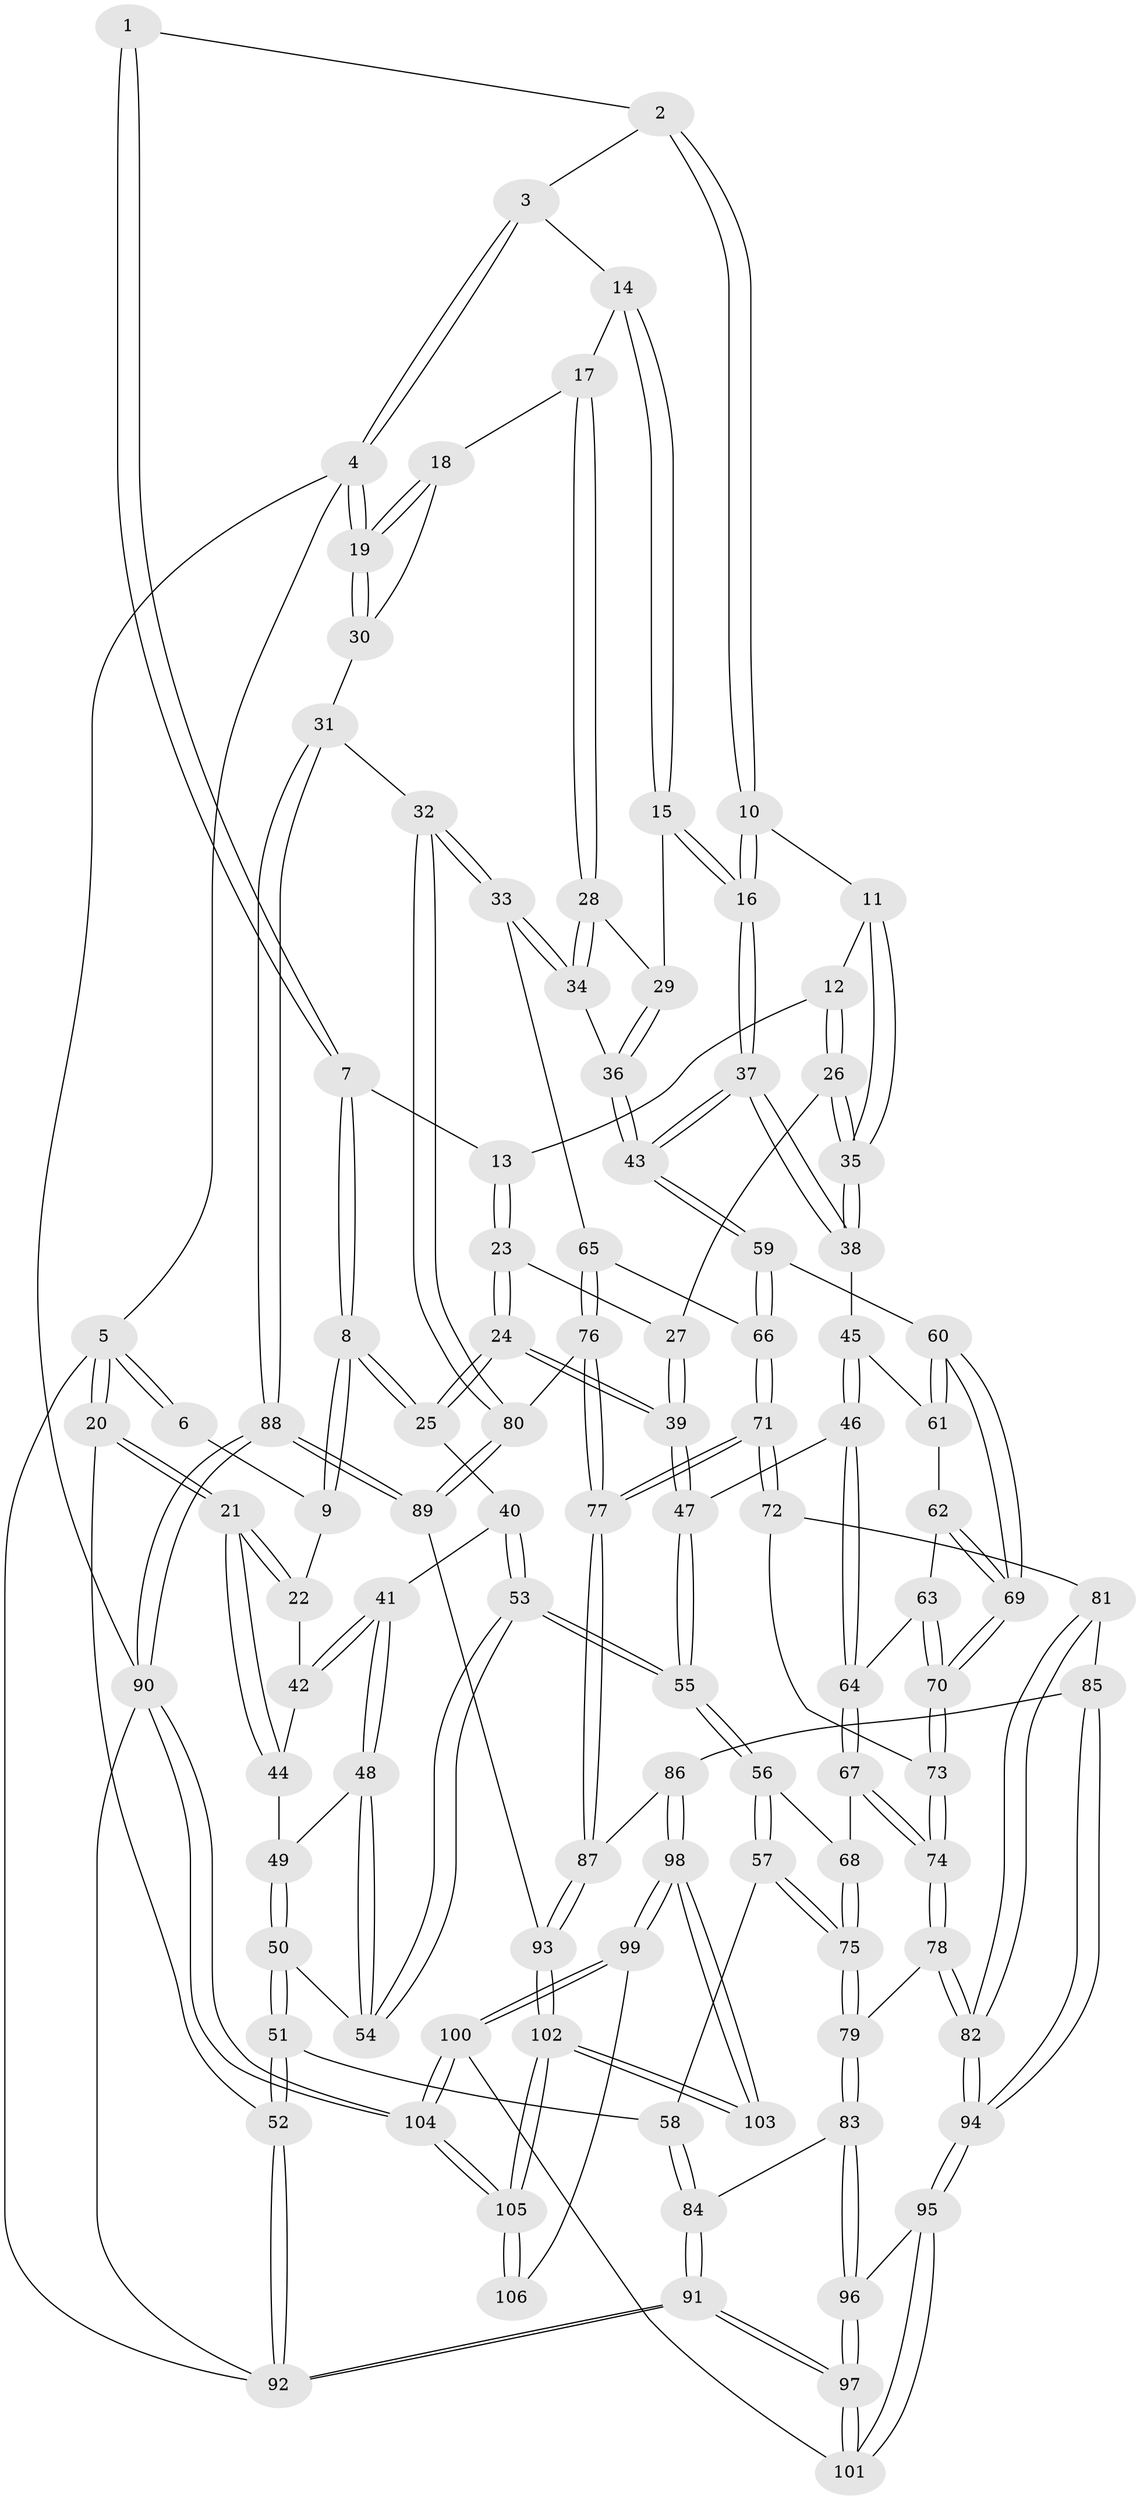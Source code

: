// Generated by graph-tools (version 1.1) at 2025/38/03/09/25 02:38:54]
// undirected, 106 vertices, 262 edges
graph export_dot {
graph [start="1"]
  node [color=gray90,style=filled];
  1 [pos="+0.37601691482954425+0"];
  2 [pos="+0.5386431292427344+0"];
  3 [pos="+0.6259766696650519+0"];
  4 [pos="+1+0"];
  5 [pos="+0+0"];
  6 [pos="+0.2841634545715861+0"];
  7 [pos="+0.3556907492224222+0.08060310307328122"];
  8 [pos="+0.18632919212932508+0.2793001754011263"];
  9 [pos="+0.13321316454947862+0.10814190815458588"];
  10 [pos="+0.535802842514699+0.2129133237868192"];
  11 [pos="+0.4632132539043152+0.2485875279853547"];
  12 [pos="+0.3975150526614086+0.1892962326538692"];
  13 [pos="+0.3564050009058434+0.12110700126282312"];
  14 [pos="+0.7008032138849438+0.010902181347336972"];
  15 [pos="+0.6352896829913235+0.27164238273567765"];
  16 [pos="+0.592847064257309+0.341241889351269"];
  17 [pos="+0.7843719328197801+0.1298922490876105"];
  18 [pos="+0.8464063060144432+0.15709182361184515"];
  19 [pos="+1+0"];
  20 [pos="+0+0.21771808539579593"];
  21 [pos="+0+0.2131651950780288"];
  22 [pos="+0+0.18702518346615235"];
  23 [pos="+0.3371340585598776+0.2040553437230957"];
  24 [pos="+0.24218537820592517+0.3086245919486655"];
  25 [pos="+0.18662806274824265+0.28250801330721736"];
  26 [pos="+0.4248020053225214+0.29164353268814536"];
  27 [pos="+0.3700079247266004+0.28070105896452663"];
  28 [pos="+0.7684474707747267+0.18436988460582832"];
  29 [pos="+0.7435602239136424+0.21123692289178356"];
  30 [pos="+1+0.36830809397258063"];
  31 [pos="+1+0.4548280831037396"];
  32 [pos="+1+0.4551968275793542"];
  33 [pos="+0.974299373559823+0.4550608179841509"];
  34 [pos="+0.7843642886841035+0.3756834088102159"];
  35 [pos="+0.4300630908353686+0.29479001521147596"];
  36 [pos="+0.6478228139036716+0.3823010608658696"];
  37 [pos="+0.5960624247880247+0.37783382206362165"];
  38 [pos="+0.4527441137180568+0.34996520169137957"];
  39 [pos="+0.2923829614021729+0.3758227298428649"];
  40 [pos="+0.1820947007538016+0.28522776553030155"];
  41 [pos="+0.14468159768146588+0.29854295684945875"];
  42 [pos="+0.10546768908229483+0.28637463500543653"];
  43 [pos="+0.6058471364300063+0.3917158546586539"];
  44 [pos="+0.03687744279309536+0.32283706410010454"];
  45 [pos="+0.36561714713694204+0.4080163840571353"];
  46 [pos="+0.3237429283732182+0.4205923943474382"];
  47 [pos="+0.3034508196512125+0.40948784989090703"];
  48 [pos="+0.11550046325577941+0.3423217332937659"];
  49 [pos="+0.044092514146190545+0.334785790321438"];
  50 [pos="+0.049290618935771885+0.40343813196205475"];
  51 [pos="+0+0.5452428444602487"];
  52 [pos="+0+0.5449575258162496"];
  53 [pos="+0.15817125025585854+0.4500916720113683"];
  54 [pos="+0.0975467284917142+0.39435528513244206"];
  55 [pos="+0.17864795033523534+0.48293779691587785"];
  56 [pos="+0.15962518410813337+0.52879554158635"];
  57 [pos="+0.07879001432605637+0.5824564139223246"];
  58 [pos="+0.024645228813157807+0.5877460924785264"];
  59 [pos="+0.5997388712676788+0.4287736449811569"];
  60 [pos="+0.5505538416443779+0.4648505331447151"];
  61 [pos="+0.3989124766701673+0.42683490474980446"];
  62 [pos="+0.4735689948307368+0.4961927269513923"];
  63 [pos="+0.392486874813656+0.5114333814741159"];
  64 [pos="+0.34891369716621207+0.49909343032329306"];
  65 [pos="+0.8236110407467561+0.5329877541722332"];
  66 [pos="+0.6605539845000785+0.5460233811346664"];
  67 [pos="+0.31936679161603443+0.5994213234598343"];
  68 [pos="+0.2320060728174647+0.5725622007763849"];
  69 [pos="+0.5130717801466866+0.5000422915161477"];
  70 [pos="+0.4771286506789308+0.6232598536340347"];
  71 [pos="+0.6402001966058014+0.6573636882503133"];
  72 [pos="+0.48928795361821353+0.6358457584582887"];
  73 [pos="+0.47691737776041765+0.6283096778577729"];
  74 [pos="+0.35130605461750475+0.6732896328578102"];
  75 [pos="+0.20414935781310115+0.7217516846889549"];
  76 [pos="+0.7417579994614973+0.7215143418474238"];
  77 [pos="+0.6802054217606046+0.7318046565217835"];
  78 [pos="+0.3313438883859917+0.7219865182691059"];
  79 [pos="+0.226103967940697+0.7560044712125311"];
  80 [pos="+0.8310725190805857+0.737732103647547"];
  81 [pos="+0.4952079380059873+0.6933804979539515"];
  82 [pos="+0.4169209926690165+0.8310006486785618"];
  83 [pos="+0.20179578850763552+0.7908761162392108"];
  84 [pos="+0.10006620939982244+0.843985183757151"];
  85 [pos="+0.5494712715408975+0.82696445252878"];
  86 [pos="+0.6366762707500603+0.8292710518950902"];
  87 [pos="+0.6376716615134679+0.8281133066870904"];
  88 [pos="+1+0.7809197086130467"];
  89 [pos="+0.8740555799768547+0.8032553794998224"];
  90 [pos="+1+1"];
  91 [pos="+0+1"];
  92 [pos="+0+1"];
  93 [pos="+0.8530986332292516+0.8964835924671428"];
  94 [pos="+0.4314151510329904+0.8547895737348705"];
  95 [pos="+0.4215737883490944+0.8807778357652829"];
  96 [pos="+0.3036478510501025+0.9470348232503286"];
  97 [pos="+0.1451379638565192+1"];
  98 [pos="+0.6444477890567301+0.9132622786468594"];
  99 [pos="+0.6299558723223024+1"];
  100 [pos="+0.5730438115909209+1"];
  101 [pos="+0.5633819452290695+1"];
  102 [pos="+0.8569705586870952+0.9110325118239183"];
  103 [pos="+0.7540891480981792+0.9404831091836836"];
  104 [pos="+1+1"];
  105 [pos="+0.9624258999906186+1"];
  106 [pos="+0.7653555160336675+0.9804370296088284"];
  1 -- 2;
  1 -- 7;
  1 -- 7;
  2 -- 3;
  2 -- 10;
  2 -- 10;
  3 -- 4;
  3 -- 4;
  3 -- 14;
  4 -- 5;
  4 -- 19;
  4 -- 19;
  4 -- 90;
  5 -- 6;
  5 -- 6;
  5 -- 20;
  5 -- 20;
  5 -- 92;
  6 -- 9;
  7 -- 8;
  7 -- 8;
  7 -- 13;
  8 -- 9;
  8 -- 9;
  8 -- 25;
  8 -- 25;
  9 -- 22;
  10 -- 11;
  10 -- 16;
  10 -- 16;
  11 -- 12;
  11 -- 35;
  11 -- 35;
  12 -- 13;
  12 -- 26;
  12 -- 26;
  13 -- 23;
  13 -- 23;
  14 -- 15;
  14 -- 15;
  14 -- 17;
  15 -- 16;
  15 -- 16;
  15 -- 29;
  16 -- 37;
  16 -- 37;
  17 -- 18;
  17 -- 28;
  17 -- 28;
  18 -- 19;
  18 -- 19;
  18 -- 30;
  19 -- 30;
  19 -- 30;
  20 -- 21;
  20 -- 21;
  20 -- 52;
  21 -- 22;
  21 -- 22;
  21 -- 44;
  21 -- 44;
  22 -- 42;
  23 -- 24;
  23 -- 24;
  23 -- 27;
  24 -- 25;
  24 -- 25;
  24 -- 39;
  24 -- 39;
  25 -- 40;
  26 -- 27;
  26 -- 35;
  26 -- 35;
  27 -- 39;
  27 -- 39;
  28 -- 29;
  28 -- 34;
  28 -- 34;
  29 -- 36;
  29 -- 36;
  30 -- 31;
  31 -- 32;
  31 -- 88;
  31 -- 88;
  32 -- 33;
  32 -- 33;
  32 -- 80;
  32 -- 80;
  33 -- 34;
  33 -- 34;
  33 -- 65;
  34 -- 36;
  35 -- 38;
  35 -- 38;
  36 -- 43;
  36 -- 43;
  37 -- 38;
  37 -- 38;
  37 -- 43;
  37 -- 43;
  38 -- 45;
  39 -- 47;
  39 -- 47;
  40 -- 41;
  40 -- 53;
  40 -- 53;
  41 -- 42;
  41 -- 42;
  41 -- 48;
  41 -- 48;
  42 -- 44;
  43 -- 59;
  43 -- 59;
  44 -- 49;
  45 -- 46;
  45 -- 46;
  45 -- 61;
  46 -- 47;
  46 -- 64;
  46 -- 64;
  47 -- 55;
  47 -- 55;
  48 -- 49;
  48 -- 54;
  48 -- 54;
  49 -- 50;
  49 -- 50;
  50 -- 51;
  50 -- 51;
  50 -- 54;
  51 -- 52;
  51 -- 52;
  51 -- 58;
  52 -- 92;
  52 -- 92;
  53 -- 54;
  53 -- 54;
  53 -- 55;
  53 -- 55;
  55 -- 56;
  55 -- 56;
  56 -- 57;
  56 -- 57;
  56 -- 68;
  57 -- 58;
  57 -- 75;
  57 -- 75;
  58 -- 84;
  58 -- 84;
  59 -- 60;
  59 -- 66;
  59 -- 66;
  60 -- 61;
  60 -- 61;
  60 -- 69;
  60 -- 69;
  61 -- 62;
  62 -- 63;
  62 -- 69;
  62 -- 69;
  63 -- 64;
  63 -- 70;
  63 -- 70;
  64 -- 67;
  64 -- 67;
  65 -- 66;
  65 -- 76;
  65 -- 76;
  66 -- 71;
  66 -- 71;
  67 -- 68;
  67 -- 74;
  67 -- 74;
  68 -- 75;
  68 -- 75;
  69 -- 70;
  69 -- 70;
  70 -- 73;
  70 -- 73;
  71 -- 72;
  71 -- 72;
  71 -- 77;
  71 -- 77;
  72 -- 73;
  72 -- 81;
  73 -- 74;
  73 -- 74;
  74 -- 78;
  74 -- 78;
  75 -- 79;
  75 -- 79;
  76 -- 77;
  76 -- 77;
  76 -- 80;
  77 -- 87;
  77 -- 87;
  78 -- 79;
  78 -- 82;
  78 -- 82;
  79 -- 83;
  79 -- 83;
  80 -- 89;
  80 -- 89;
  81 -- 82;
  81 -- 82;
  81 -- 85;
  82 -- 94;
  82 -- 94;
  83 -- 84;
  83 -- 96;
  83 -- 96;
  84 -- 91;
  84 -- 91;
  85 -- 86;
  85 -- 94;
  85 -- 94;
  86 -- 87;
  86 -- 98;
  86 -- 98;
  87 -- 93;
  87 -- 93;
  88 -- 89;
  88 -- 89;
  88 -- 90;
  88 -- 90;
  89 -- 93;
  90 -- 104;
  90 -- 104;
  90 -- 92;
  91 -- 92;
  91 -- 92;
  91 -- 97;
  91 -- 97;
  93 -- 102;
  93 -- 102;
  94 -- 95;
  94 -- 95;
  95 -- 96;
  95 -- 101;
  95 -- 101;
  96 -- 97;
  96 -- 97;
  97 -- 101;
  97 -- 101;
  98 -- 99;
  98 -- 99;
  98 -- 103;
  98 -- 103;
  99 -- 100;
  99 -- 100;
  99 -- 106;
  100 -- 101;
  100 -- 104;
  100 -- 104;
  102 -- 103;
  102 -- 103;
  102 -- 105;
  102 -- 105;
  104 -- 105;
  104 -- 105;
  105 -- 106;
  105 -- 106;
}
